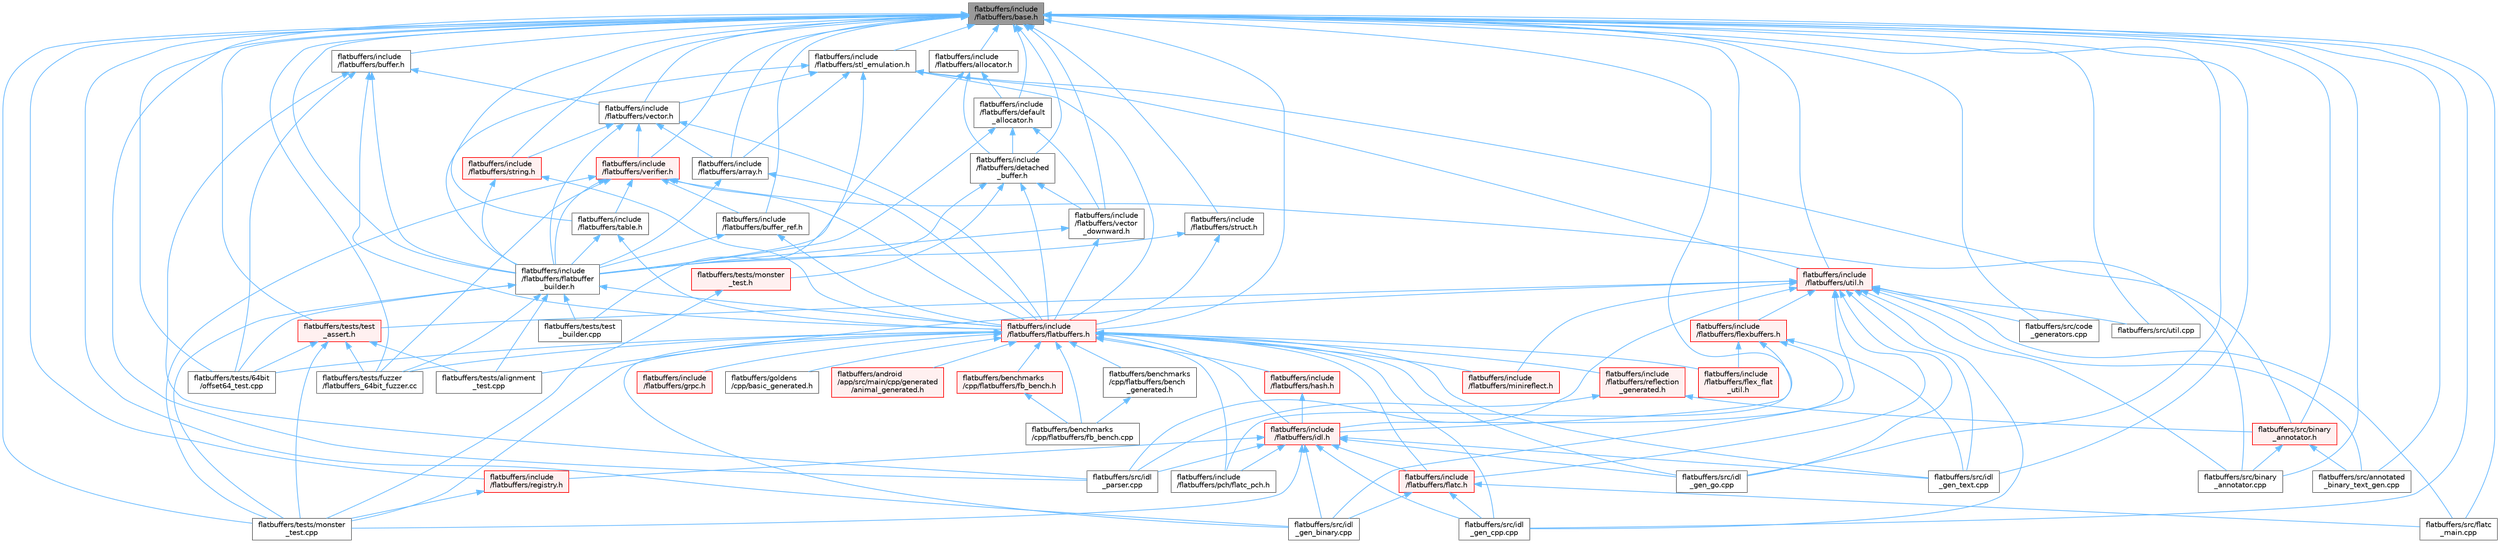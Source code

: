 digraph "flatbuffers/include/flatbuffers/base.h"
{
 // LATEX_PDF_SIZE
  bgcolor="transparent";
  edge [fontname=Helvetica,fontsize=10,labelfontname=Helvetica,labelfontsize=10];
  node [fontname=Helvetica,fontsize=10,shape=box,height=0.2,width=0.4];
  Node1 [id="Node000001",label="flatbuffers/include\l/flatbuffers/base.h",height=0.2,width=0.4,color="gray40", fillcolor="grey60", style="filled", fontcolor="black",tooltip=" "];
  Node1 -> Node2 [id="edge151_Node000001_Node000002",dir="back",color="steelblue1",style="solid",tooltip=" "];
  Node2 [id="Node000002",label="flatbuffers/include\l/flatbuffers/allocator.h",height=0.2,width=0.4,color="grey40", fillcolor="white", style="filled",URL="$allocator_8h.html",tooltip=" "];
  Node2 -> Node3 [id="edge152_Node000002_Node000003",dir="back",color="steelblue1",style="solid",tooltip=" "];
  Node3 [id="Node000003",label="flatbuffers/include\l/flatbuffers/default\l_allocator.h",height=0.2,width=0.4,color="grey40", fillcolor="white", style="filled",URL="$default__allocator_8h.html",tooltip=" "];
  Node3 -> Node4 [id="edge153_Node000003_Node000004",dir="back",color="steelblue1",style="solid",tooltip=" "];
  Node4 [id="Node000004",label="flatbuffers/include\l/flatbuffers/detached\l_buffer.h",height=0.2,width=0.4,color="grey40", fillcolor="white", style="filled",URL="$detached__buffer_8h.html",tooltip=" "];
  Node4 -> Node5 [id="edge154_Node000004_Node000005",dir="back",color="steelblue1",style="solid",tooltip=" "];
  Node5 [id="Node000005",label="flatbuffers/include\l/flatbuffers/flatbuffer\l_builder.h",height=0.2,width=0.4,color="grey40", fillcolor="white", style="filled",URL="$flatbuffer__builder_8h.html",tooltip=" "];
  Node5 -> Node6 [id="edge155_Node000005_Node000006",dir="back",color="steelblue1",style="solid",tooltip=" "];
  Node6 [id="Node000006",label="flatbuffers/include\l/flatbuffers/flatbuffers.h",height=0.2,width=0.4,color="red", fillcolor="#FFF0F0", style="filled",URL="$flatbuffers_8h.html",tooltip=" "];
  Node6 -> Node7 [id="edge156_Node000006_Node000007",dir="back",color="steelblue1",style="solid",tooltip=" "];
  Node7 [id="Node000007",label="flatbuffers/android\l/app/src/main/cpp/generated\l/animal_generated.h",height=0.2,width=0.4,color="red", fillcolor="#FFF0F0", style="filled",URL="$animal__generated_8h.html",tooltip=" "];
  Node6 -> Node9 [id="edge157_Node000006_Node000009",dir="back",color="steelblue1",style="solid",tooltip=" "];
  Node9 [id="Node000009",label="flatbuffers/benchmarks\l/cpp/flatbuffers/bench\l_generated.h",height=0.2,width=0.4,color="grey40", fillcolor="white", style="filled",URL="$bench__generated_8h.html",tooltip=" "];
  Node9 -> Node10 [id="edge158_Node000009_Node000010",dir="back",color="steelblue1",style="solid",tooltip=" "];
  Node10 [id="Node000010",label="flatbuffers/benchmarks\l/cpp/flatbuffers/fb_bench.cpp",height=0.2,width=0.4,color="grey40", fillcolor="white", style="filled",URL="$fb__bench_8cpp.html",tooltip=" "];
  Node6 -> Node10 [id="edge159_Node000006_Node000010",dir="back",color="steelblue1",style="solid",tooltip=" "];
  Node6 -> Node11 [id="edge160_Node000006_Node000011",dir="back",color="steelblue1",style="solid",tooltip=" "];
  Node11 [id="Node000011",label="flatbuffers/benchmarks\l/cpp/flatbuffers/fb_bench.h",height=0.2,width=0.4,color="red", fillcolor="#FFF0F0", style="filled",URL="$fb__bench_8h.html",tooltip=" "];
  Node11 -> Node10 [id="edge161_Node000011_Node000010",dir="back",color="steelblue1",style="solid",tooltip=" "];
  Node6 -> Node13 [id="edge162_Node000006_Node000013",dir="back",color="steelblue1",style="solid",tooltip=" "];
  Node13 [id="Node000013",label="flatbuffers/goldens\l/cpp/basic_generated.h",height=0.2,width=0.4,color="grey40", fillcolor="white", style="filled",URL="$basic__generated_8h.html",tooltip=" "];
  Node6 -> Node14 [id="edge163_Node000006_Node000014",dir="back",color="steelblue1",style="solid",tooltip=" "];
  Node14 [id="Node000014",label="flatbuffers/include\l/flatbuffers/flatc.h",height=0.2,width=0.4,color="red", fillcolor="#FFF0F0", style="filled",URL="$flatc_8h.html",tooltip=" "];
  Node14 -> Node16 [id="edge164_Node000014_Node000016",dir="back",color="steelblue1",style="solid",tooltip=" "];
  Node16 [id="Node000016",label="flatbuffers/src/flatc\l_main.cpp",height=0.2,width=0.4,color="grey40", fillcolor="white", style="filled",URL="$flatc__main_8cpp.html",tooltip=" "];
  Node14 -> Node17 [id="edge165_Node000014_Node000017",dir="back",color="steelblue1",style="solid",tooltip=" "];
  Node17 [id="Node000017",label="flatbuffers/src/idl\l_gen_binary.cpp",height=0.2,width=0.4,color="grey40", fillcolor="white", style="filled",URL="$idl__gen__binary_8cpp.html",tooltip=" "];
  Node14 -> Node18 [id="edge166_Node000014_Node000018",dir="back",color="steelblue1",style="solid",tooltip=" "];
  Node18 [id="Node000018",label="flatbuffers/src/idl\l_gen_cpp.cpp",height=0.2,width=0.4,color="grey40", fillcolor="white", style="filled",URL="$idl__gen__cpp_8cpp.html",tooltip=" "];
  Node6 -> Node20 [id="edge167_Node000006_Node000020",dir="back",color="steelblue1",style="solid",tooltip=" "];
  Node20 [id="Node000020",label="flatbuffers/include\l/flatbuffers/flex_flat\l_util.h",height=0.2,width=0.4,color="red", fillcolor="#FFF0F0", style="filled",URL="$flex__flat__util_8h.html",tooltip=" "];
  Node6 -> Node47 [id="edge168_Node000006_Node000047",dir="back",color="steelblue1",style="solid",tooltip=" "];
  Node47 [id="Node000047",label="flatbuffers/include\l/flatbuffers/grpc.h",height=0.2,width=0.4,color="red", fillcolor="#FFF0F0", style="filled",URL="$grpc_8h.html",tooltip=" "];
  Node6 -> Node48 [id="edge169_Node000006_Node000048",dir="back",color="steelblue1",style="solid",tooltip=" "];
  Node48 [id="Node000048",label="flatbuffers/include\l/flatbuffers/hash.h",height=0.2,width=0.4,color="red", fillcolor="#FFF0F0", style="filled",URL="$hash_8h.html",tooltip=" "];
  Node48 -> Node49 [id="edge170_Node000048_Node000049",dir="back",color="steelblue1",style="solid",tooltip=" "];
  Node49 [id="Node000049",label="flatbuffers/include\l/flatbuffers/idl.h",height=0.2,width=0.4,color="red", fillcolor="#FFF0F0", style="filled",URL="$idl_8h.html",tooltip=" "];
  Node49 -> Node14 [id="edge171_Node000049_Node000014",dir="back",color="steelblue1",style="solid",tooltip=" "];
  Node49 -> Node93 [id="edge172_Node000049_Node000093",dir="back",color="steelblue1",style="solid",tooltip=" "];
  Node93 [id="Node000093",label="flatbuffers/include\l/flatbuffers/pch/flatc_pch.h",height=0.2,width=0.4,color="grey40", fillcolor="white", style="filled",URL="$flatc__pch_8h.html",tooltip=" "];
  Node49 -> Node95 [id="edge173_Node000049_Node000095",dir="back",color="steelblue1",style="solid",tooltip=" "];
  Node95 [id="Node000095",label="flatbuffers/include\l/flatbuffers/registry.h",height=0.2,width=0.4,color="red", fillcolor="#FFF0F0", style="filled",URL="$registry_8h.html",tooltip=" "];
  Node95 -> Node27 [id="edge174_Node000095_Node000027",dir="back",color="steelblue1",style="solid",tooltip=" "];
  Node27 [id="Node000027",label="flatbuffers/tests/monster\l_test.cpp",height=0.2,width=0.4,color="grey40", fillcolor="white", style="filled",URL="$monster__test_8cpp.html",tooltip=" "];
  Node49 -> Node17 [id="edge175_Node000049_Node000017",dir="back",color="steelblue1",style="solid",tooltip=" "];
  Node49 -> Node18 [id="edge176_Node000049_Node000018",dir="back",color="steelblue1",style="solid",tooltip=" "];
  Node49 -> Node57 [id="edge177_Node000049_Node000057",dir="back",color="steelblue1",style="solid",tooltip=" "];
  Node57 [id="Node000057",label="flatbuffers/src/idl\l_gen_go.cpp",height=0.2,width=0.4,color="grey40", fillcolor="white", style="filled",URL="$idl__gen__go_8cpp.html",tooltip=" "];
  Node49 -> Node89 [id="edge178_Node000049_Node000089",dir="back",color="steelblue1",style="solid",tooltip=" "];
  Node89 [id="Node000089",label="flatbuffers/src/idl\l_gen_text.cpp",height=0.2,width=0.4,color="grey40", fillcolor="white", style="filled",URL="$idl__gen__text_8cpp.html",tooltip=" "];
  Node49 -> Node98 [id="edge179_Node000049_Node000098",dir="back",color="steelblue1",style="solid",tooltip=" "];
  Node98 [id="Node000098",label="flatbuffers/src/idl\l_parser.cpp",height=0.2,width=0.4,color="grey40", fillcolor="white", style="filled",URL="$idl__parser_8cpp.html",tooltip=" "];
  Node49 -> Node27 [id="edge180_Node000049_Node000027",dir="back",color="steelblue1",style="solid",tooltip=" "];
  Node6 -> Node49 [id="edge181_Node000006_Node000049",dir="back",color="steelblue1",style="solid",tooltip=" "];
  Node6 -> Node109 [id="edge182_Node000006_Node000109",dir="back",color="steelblue1",style="solid",tooltip=" "];
  Node109 [id="Node000109",label="flatbuffers/include\l/flatbuffers/minireflect.h",height=0.2,width=0.4,color="red", fillcolor="#FFF0F0", style="filled",URL="$minireflect_8h.html",tooltip=" "];
  Node6 -> Node93 [id="edge183_Node000006_Node000093",dir="back",color="steelblue1",style="solid",tooltip=" "];
  Node6 -> Node110 [id="edge184_Node000006_Node000110",dir="back",color="steelblue1",style="solid",tooltip=" "];
  Node110 [id="Node000110",label="flatbuffers/include\l/flatbuffers/reflection\l_generated.h",height=0.2,width=0.4,color="red", fillcolor="#FFF0F0", style="filled",URL="$reflection__generated_8h.html",tooltip=" "];
  Node110 -> Node114 [id="edge185_Node000110_Node000114",dir="back",color="steelblue1",style="solid",tooltip=" "];
  Node114 [id="Node000114",label="flatbuffers/src/binary\l_annotator.h",height=0.2,width=0.4,color="red", fillcolor="#FFF0F0", style="filled",URL="$binary__annotator_8h.html",tooltip=" "];
  Node114 -> Node115 [id="edge186_Node000114_Node000115",dir="back",color="steelblue1",style="solid",tooltip=" "];
  Node115 [id="Node000115",label="flatbuffers/src/annotated\l_binary_text_gen.cpp",height=0.2,width=0.4,color="grey40", fillcolor="white", style="filled",URL="$annotated__binary__text__gen_8cpp.html",tooltip=" "];
  Node114 -> Node113 [id="edge187_Node000114_Node000113",dir="back",color="steelblue1",style="solid",tooltip=" "];
  Node113 [id="Node000113",label="flatbuffers/src/binary\l_annotator.cpp",height=0.2,width=0.4,color="grey40", fillcolor="white", style="filled",URL="$binary__annotator_8cpp.html",tooltip=" "];
  Node110 -> Node98 [id="edge188_Node000110_Node000098",dir="back",color="steelblue1",style="solid",tooltip=" "];
  Node6 -> Node17 [id="edge189_Node000006_Node000017",dir="back",color="steelblue1",style="solid",tooltip=" "];
  Node6 -> Node18 [id="edge190_Node000006_Node000018",dir="back",color="steelblue1",style="solid",tooltip=" "];
  Node6 -> Node57 [id="edge191_Node000006_Node000057",dir="back",color="steelblue1",style="solid",tooltip=" "];
  Node6 -> Node89 [id="edge192_Node000006_Node000089",dir="back",color="steelblue1",style="solid",tooltip=" "];
  Node6 -> Node123 [id="edge193_Node000006_Node000123",dir="back",color="steelblue1",style="solid",tooltip=" "];
  Node123 [id="Node000123",label="flatbuffers/tests/64bit\l/offset64_test.cpp",height=0.2,width=0.4,color="grey40", fillcolor="white", style="filled",URL="$offset64__test_8cpp.html",tooltip=" "];
  Node6 -> Node119 [id="edge194_Node000006_Node000119",dir="back",color="steelblue1",style="solid",tooltip=" "];
  Node119 [id="Node000119",label="flatbuffers/tests/fuzzer\l/flatbuffers_64bit_fuzzer.cc",height=0.2,width=0.4,color="grey40", fillcolor="white", style="filled",URL="$flatbuffers__64bit__fuzzer_8cc.html",tooltip=" "];
  Node6 -> Node27 [id="edge195_Node000006_Node000027",dir="back",color="steelblue1",style="solid",tooltip=" "];
  Node5 -> Node123 [id="edge196_Node000005_Node000123",dir="back",color="steelblue1",style="solid",tooltip=" "];
  Node5 -> Node127 [id="edge197_Node000005_Node000127",dir="back",color="steelblue1",style="solid",tooltip=" "];
  Node127 [id="Node000127",label="flatbuffers/tests/alignment\l_test.cpp",height=0.2,width=0.4,color="grey40", fillcolor="white", style="filled",URL="$alignment__test_8cpp.html",tooltip=" "];
  Node5 -> Node119 [id="edge198_Node000005_Node000119",dir="back",color="steelblue1",style="solid",tooltip=" "];
  Node5 -> Node27 [id="edge199_Node000005_Node000027",dir="back",color="steelblue1",style="solid",tooltip=" "];
  Node5 -> Node35 [id="edge200_Node000005_Node000035",dir="back",color="steelblue1",style="solid",tooltip=" "];
  Node35 [id="Node000035",label="flatbuffers/tests/test\l_builder.cpp",height=0.2,width=0.4,color="grey40", fillcolor="white", style="filled",URL="$test__builder_8cpp.html",tooltip=" "];
  Node4 -> Node6 [id="edge201_Node000004_Node000006",dir="back",color="steelblue1",style="solid",tooltip=" "];
  Node4 -> Node149 [id="edge202_Node000004_Node000149",dir="back",color="steelblue1",style="solid",tooltip=" "];
  Node149 [id="Node000149",label="flatbuffers/include\l/flatbuffers/vector\l_downward.h",height=0.2,width=0.4,color="grey40", fillcolor="white", style="filled",URL="$vector__downward_8h.html",tooltip=" "];
  Node149 -> Node5 [id="edge203_Node000149_Node000005",dir="back",color="steelblue1",style="solid",tooltip=" "];
  Node149 -> Node6 [id="edge204_Node000149_Node000006",dir="back",color="steelblue1",style="solid",tooltip=" "];
  Node4 -> Node30 [id="edge205_Node000004_Node000030",dir="back",color="steelblue1",style="solid",tooltip=" "];
  Node30 [id="Node000030",label="flatbuffers/tests/monster\l_test.h",height=0.2,width=0.4,color="red", fillcolor="#FFF0F0", style="filled",URL="$monster__test_8h.html",tooltip=" "];
  Node30 -> Node27 [id="edge206_Node000030_Node000027",dir="back",color="steelblue1",style="solid",tooltip=" "];
  Node3 -> Node5 [id="edge207_Node000003_Node000005",dir="back",color="steelblue1",style="solid",tooltip=" "];
  Node3 -> Node149 [id="edge208_Node000003_Node000149",dir="back",color="steelblue1",style="solid",tooltip=" "];
  Node2 -> Node4 [id="edge209_Node000002_Node000004",dir="back",color="steelblue1",style="solid",tooltip=" "];
  Node2 -> Node5 [id="edge210_Node000002_Node000005",dir="back",color="steelblue1",style="solid",tooltip=" "];
  Node1 -> Node150 [id="edge211_Node000001_Node000150",dir="back",color="steelblue1",style="solid",tooltip=" "];
  Node150 [id="Node000150",label="flatbuffers/include\l/flatbuffers/array.h",height=0.2,width=0.4,color="grey40", fillcolor="white", style="filled",URL="$array_8h.html",tooltip=" "];
  Node150 -> Node5 [id="edge212_Node000150_Node000005",dir="back",color="steelblue1",style="solid",tooltip=" "];
  Node150 -> Node6 [id="edge213_Node000150_Node000006",dir="back",color="steelblue1",style="solid",tooltip=" "];
  Node1 -> Node151 [id="edge214_Node000001_Node000151",dir="back",color="steelblue1",style="solid",tooltip=" "];
  Node151 [id="Node000151",label="flatbuffers/include\l/flatbuffers/buffer.h",height=0.2,width=0.4,color="grey40", fillcolor="white", style="filled",URL="$buffer_8h.html",tooltip=" "];
  Node151 -> Node5 [id="edge215_Node000151_Node000005",dir="back",color="steelblue1",style="solid",tooltip=" "];
  Node151 -> Node6 [id="edge216_Node000151_Node000006",dir="back",color="steelblue1",style="solid",tooltip=" "];
  Node151 -> Node152 [id="edge217_Node000151_Node000152",dir="back",color="steelblue1",style="solid",tooltip=" "];
  Node152 [id="Node000152",label="flatbuffers/include\l/flatbuffers/vector.h",height=0.2,width=0.4,color="grey40", fillcolor="white", style="filled",URL="$vector_8h.html",tooltip=" "];
  Node152 -> Node150 [id="edge218_Node000152_Node000150",dir="back",color="steelblue1",style="solid",tooltip=" "];
  Node152 -> Node5 [id="edge219_Node000152_Node000005",dir="back",color="steelblue1",style="solid",tooltip=" "];
  Node152 -> Node6 [id="edge220_Node000152_Node000006",dir="back",color="steelblue1",style="solid",tooltip=" "];
  Node152 -> Node153 [id="edge221_Node000152_Node000153",dir="back",color="steelblue1",style="solid",tooltip=" "];
  Node153 [id="Node000153",label="flatbuffers/include\l/flatbuffers/string.h",height=0.2,width=0.4,color="red", fillcolor="#FFF0F0", style="filled",URL="$string_8h.html",tooltip=" "];
  Node153 -> Node5 [id="edge222_Node000153_Node000005",dir="back",color="steelblue1",style="solid",tooltip=" "];
  Node153 -> Node6 [id="edge223_Node000153_Node000006",dir="back",color="steelblue1",style="solid",tooltip=" "];
  Node152 -> Node306 [id="edge224_Node000152_Node000306",dir="back",color="steelblue1",style="solid",tooltip=" "];
  Node306 [id="Node000306",label="flatbuffers/include\l/flatbuffers/verifier.h",height=0.2,width=0.4,color="red", fillcolor="#FFF0F0", style="filled",URL="$verifier_8h.html",tooltip=" "];
  Node306 -> Node307 [id="edge225_Node000306_Node000307",dir="back",color="steelblue1",style="solid",tooltip=" "];
  Node307 [id="Node000307",label="flatbuffers/include\l/flatbuffers/buffer_ref.h",height=0.2,width=0.4,color="grey40", fillcolor="white", style="filled",URL="$buffer__ref_8h.html",tooltip=" "];
  Node307 -> Node5 [id="edge226_Node000307_Node000005",dir="back",color="steelblue1",style="solid",tooltip=" "];
  Node307 -> Node6 [id="edge227_Node000307_Node000006",dir="back",color="steelblue1",style="solid",tooltip=" "];
  Node306 -> Node5 [id="edge228_Node000306_Node000005",dir="back",color="steelblue1",style="solid",tooltip=" "];
  Node306 -> Node6 [id="edge229_Node000306_Node000006",dir="back",color="steelblue1",style="solid",tooltip=" "];
  Node306 -> Node308 [id="edge230_Node000306_Node000308",dir="back",color="steelblue1",style="solid",tooltip=" "];
  Node308 [id="Node000308",label="flatbuffers/include\l/flatbuffers/table.h",height=0.2,width=0.4,color="grey40", fillcolor="white", style="filled",URL="$table_8h.html",tooltip=" "];
  Node308 -> Node5 [id="edge231_Node000308_Node000005",dir="back",color="steelblue1",style="solid",tooltip=" "];
  Node308 -> Node6 [id="edge232_Node000308_Node000006",dir="back",color="steelblue1",style="solid",tooltip=" "];
  Node306 -> Node113 [id="edge233_Node000306_Node000113",dir="back",color="steelblue1",style="solid",tooltip=" "];
  Node306 -> Node119 [id="edge234_Node000306_Node000119",dir="back",color="steelblue1",style="solid",tooltip=" "];
  Node306 -> Node27 [id="edge235_Node000306_Node000027",dir="back",color="steelblue1",style="solid",tooltip=" "];
  Node151 -> Node98 [id="edge236_Node000151_Node000098",dir="back",color="steelblue1",style="solid",tooltip=" "];
  Node151 -> Node123 [id="edge237_Node000151_Node000123",dir="back",color="steelblue1",style="solid",tooltip=" "];
  Node1 -> Node307 [id="edge238_Node000001_Node000307",dir="back",color="steelblue1",style="solid",tooltip=" "];
  Node1 -> Node3 [id="edge239_Node000001_Node000003",dir="back",color="steelblue1",style="solid",tooltip=" "];
  Node1 -> Node4 [id="edge240_Node000001_Node000004",dir="back",color="steelblue1",style="solid",tooltip=" "];
  Node1 -> Node5 [id="edge241_Node000001_Node000005",dir="back",color="steelblue1",style="solid",tooltip=" "];
  Node1 -> Node6 [id="edge242_Node000001_Node000006",dir="back",color="steelblue1",style="solid",tooltip=" "];
  Node1 -> Node309 [id="edge243_Node000001_Node000309",dir="back",color="steelblue1",style="solid",tooltip=" "];
  Node309 [id="Node000309",label="flatbuffers/include\l/flatbuffers/flexbuffers.h",height=0.2,width=0.4,color="red", fillcolor="#FFF0F0", style="filled",URL="$flexbuffers_8h.html",tooltip=" "];
  Node309 -> Node20 [id="edge244_Node000309_Node000020",dir="back",color="steelblue1",style="solid",tooltip=" "];
  Node309 -> Node49 [id="edge245_Node000309_Node000049",dir="back",color="steelblue1",style="solid",tooltip=" "];
  Node309 -> Node93 [id="edge246_Node000309_Node000093",dir="back",color="steelblue1",style="solid",tooltip=" "];
  Node309 -> Node89 [id="edge247_Node000309_Node000089",dir="back",color="steelblue1",style="solid",tooltip=" "];
  Node1 -> Node49 [id="edge248_Node000001_Node000049",dir="back",color="steelblue1",style="solid",tooltip=" "];
  Node1 -> Node95 [id="edge249_Node000001_Node000095",dir="back",color="steelblue1",style="solid",tooltip=" "];
  Node1 -> Node311 [id="edge250_Node000001_Node000311",dir="back",color="steelblue1",style="solid",tooltip=" "];
  Node311 [id="Node000311",label="flatbuffers/include\l/flatbuffers/stl_emulation.h",height=0.2,width=0.4,color="grey40", fillcolor="white", style="filled",URL="$stl__emulation_8h.html",tooltip=" "];
  Node311 -> Node150 [id="edge251_Node000311_Node000150",dir="back",color="steelblue1",style="solid",tooltip=" "];
  Node311 -> Node5 [id="edge252_Node000311_Node000005",dir="back",color="steelblue1",style="solid",tooltip=" "];
  Node311 -> Node6 [id="edge253_Node000311_Node000006",dir="back",color="steelblue1",style="solid",tooltip=" "];
  Node311 -> Node312 [id="edge254_Node000311_Node000312",dir="back",color="steelblue1",style="solid",tooltip=" "];
  Node312 [id="Node000312",label="flatbuffers/include\l/flatbuffers/util.h",height=0.2,width=0.4,color="red", fillcolor="#FFF0F0", style="filled",URL="$util_8h.html",tooltip=" "];
  Node312 -> Node14 [id="edge255_Node000312_Node000014",dir="back",color="steelblue1",style="solid",tooltip=" "];
  Node312 -> Node309 [id="edge256_Node000312_Node000309",dir="back",color="steelblue1",style="solid",tooltip=" "];
  Node312 -> Node109 [id="edge257_Node000312_Node000109",dir="back",color="steelblue1",style="solid",tooltip=" "];
  Node312 -> Node115 [id="edge258_Node000312_Node000115",dir="back",color="steelblue1",style="solid",tooltip=" "];
  Node312 -> Node113 [id="edge259_Node000312_Node000113",dir="back",color="steelblue1",style="solid",tooltip=" "];
  Node312 -> Node94 [id="edge260_Node000312_Node000094",dir="back",color="steelblue1",style="solid",tooltip=" "];
  Node94 [id="Node000094",label="flatbuffers/src/code\l_generators.cpp",height=0.2,width=0.4,color="grey40", fillcolor="white", style="filled",URL="$code__generators_8cpp.html",tooltip=" "];
  Node312 -> Node16 [id="edge261_Node000312_Node000016",dir="back",color="steelblue1",style="solid",tooltip=" "];
  Node312 -> Node17 [id="edge262_Node000312_Node000017",dir="back",color="steelblue1",style="solid",tooltip=" "];
  Node312 -> Node18 [id="edge263_Node000312_Node000018",dir="back",color="steelblue1",style="solid",tooltip=" "];
  Node312 -> Node57 [id="edge264_Node000312_Node000057",dir="back",color="steelblue1",style="solid",tooltip=" "];
  Node312 -> Node89 [id="edge265_Node000312_Node000089",dir="back",color="steelblue1",style="solid",tooltip=" "];
  Node312 -> Node98 [id="edge266_Node000312_Node000098",dir="back",color="steelblue1",style="solid",tooltip=" "];
  Node312 -> Node327 [id="edge267_Node000312_Node000327",dir="back",color="steelblue1",style="solid",tooltip=" "];
  Node327 [id="Node000327",label="flatbuffers/src/util.cpp",height=0.2,width=0.4,color="grey40", fillcolor="white", style="filled",URL="$util_8cpp.html",tooltip=" "];
  Node312 -> Node127 [id="edge268_Node000312_Node000127",dir="back",color="steelblue1",style="solid",tooltip=" "];
  Node312 -> Node330 [id="edge269_Node000312_Node000330",dir="back",color="steelblue1",style="solid",tooltip=" "];
  Node330 [id="Node000330",label="flatbuffers/tests/test\l_assert.h",height=0.2,width=0.4,color="red", fillcolor="#FFF0F0", style="filled",URL="$test__assert_8h.html",tooltip=" "];
  Node330 -> Node123 [id="edge270_Node000330_Node000123",dir="back",color="steelblue1",style="solid",tooltip=" "];
  Node330 -> Node127 [id="edge271_Node000330_Node000127",dir="back",color="steelblue1",style="solid",tooltip=" "];
  Node330 -> Node119 [id="edge272_Node000330_Node000119",dir="back",color="steelblue1",style="solid",tooltip=" "];
  Node330 -> Node27 [id="edge273_Node000330_Node000027",dir="back",color="steelblue1",style="solid",tooltip=" "];
  Node311 -> Node152 [id="edge274_Node000311_Node000152",dir="back",color="steelblue1",style="solid",tooltip=" "];
  Node311 -> Node114 [id="edge275_Node000311_Node000114",dir="back",color="steelblue1",style="solid",tooltip=" "];
  Node311 -> Node35 [id="edge276_Node000311_Node000035",dir="back",color="steelblue1",style="solid",tooltip=" "];
  Node1 -> Node153 [id="edge277_Node000001_Node000153",dir="back",color="steelblue1",style="solid",tooltip=" "];
  Node1 -> Node335 [id="edge278_Node000001_Node000335",dir="back",color="steelblue1",style="solid",tooltip=" "];
  Node335 [id="Node000335",label="flatbuffers/include\l/flatbuffers/struct.h",height=0.2,width=0.4,color="grey40", fillcolor="white", style="filled",URL="$struct_8h.html",tooltip=" "];
  Node335 -> Node5 [id="edge279_Node000335_Node000005",dir="back",color="steelblue1",style="solid",tooltip=" "];
  Node335 -> Node6 [id="edge280_Node000335_Node000006",dir="back",color="steelblue1",style="solid",tooltip=" "];
  Node1 -> Node308 [id="edge281_Node000001_Node000308",dir="back",color="steelblue1",style="solid",tooltip=" "];
  Node1 -> Node312 [id="edge282_Node000001_Node000312",dir="back",color="steelblue1",style="solid",tooltip=" "];
  Node1 -> Node152 [id="edge283_Node000001_Node000152",dir="back",color="steelblue1",style="solid",tooltip=" "];
  Node1 -> Node149 [id="edge284_Node000001_Node000149",dir="back",color="steelblue1",style="solid",tooltip=" "];
  Node1 -> Node306 [id="edge285_Node000001_Node000306",dir="back",color="steelblue1",style="solid",tooltip=" "];
  Node1 -> Node115 [id="edge286_Node000001_Node000115",dir="back",color="steelblue1",style="solid",tooltip=" "];
  Node1 -> Node113 [id="edge287_Node000001_Node000113",dir="back",color="steelblue1",style="solid",tooltip=" "];
  Node1 -> Node114 [id="edge288_Node000001_Node000114",dir="back",color="steelblue1",style="solid",tooltip=" "];
  Node1 -> Node94 [id="edge289_Node000001_Node000094",dir="back",color="steelblue1",style="solid",tooltip=" "];
  Node1 -> Node16 [id="edge290_Node000001_Node000016",dir="back",color="steelblue1",style="solid",tooltip=" "];
  Node1 -> Node17 [id="edge291_Node000001_Node000017",dir="back",color="steelblue1",style="solid",tooltip=" "];
  Node1 -> Node18 [id="edge292_Node000001_Node000018",dir="back",color="steelblue1",style="solid",tooltip=" "];
  Node1 -> Node57 [id="edge293_Node000001_Node000057",dir="back",color="steelblue1",style="solid",tooltip=" "];
  Node1 -> Node89 [id="edge294_Node000001_Node000089",dir="back",color="steelblue1",style="solid",tooltip=" "];
  Node1 -> Node98 [id="edge295_Node000001_Node000098",dir="back",color="steelblue1",style="solid",tooltip=" "];
  Node1 -> Node327 [id="edge296_Node000001_Node000327",dir="back",color="steelblue1",style="solid",tooltip=" "];
  Node1 -> Node123 [id="edge297_Node000001_Node000123",dir="back",color="steelblue1",style="solid",tooltip=" "];
  Node1 -> Node119 [id="edge298_Node000001_Node000119",dir="back",color="steelblue1",style="solid",tooltip=" "];
  Node1 -> Node27 [id="edge299_Node000001_Node000027",dir="back",color="steelblue1",style="solid",tooltip=" "];
  Node1 -> Node330 [id="edge300_Node000001_Node000330",dir="back",color="steelblue1",style="solid",tooltip=" "];
}
